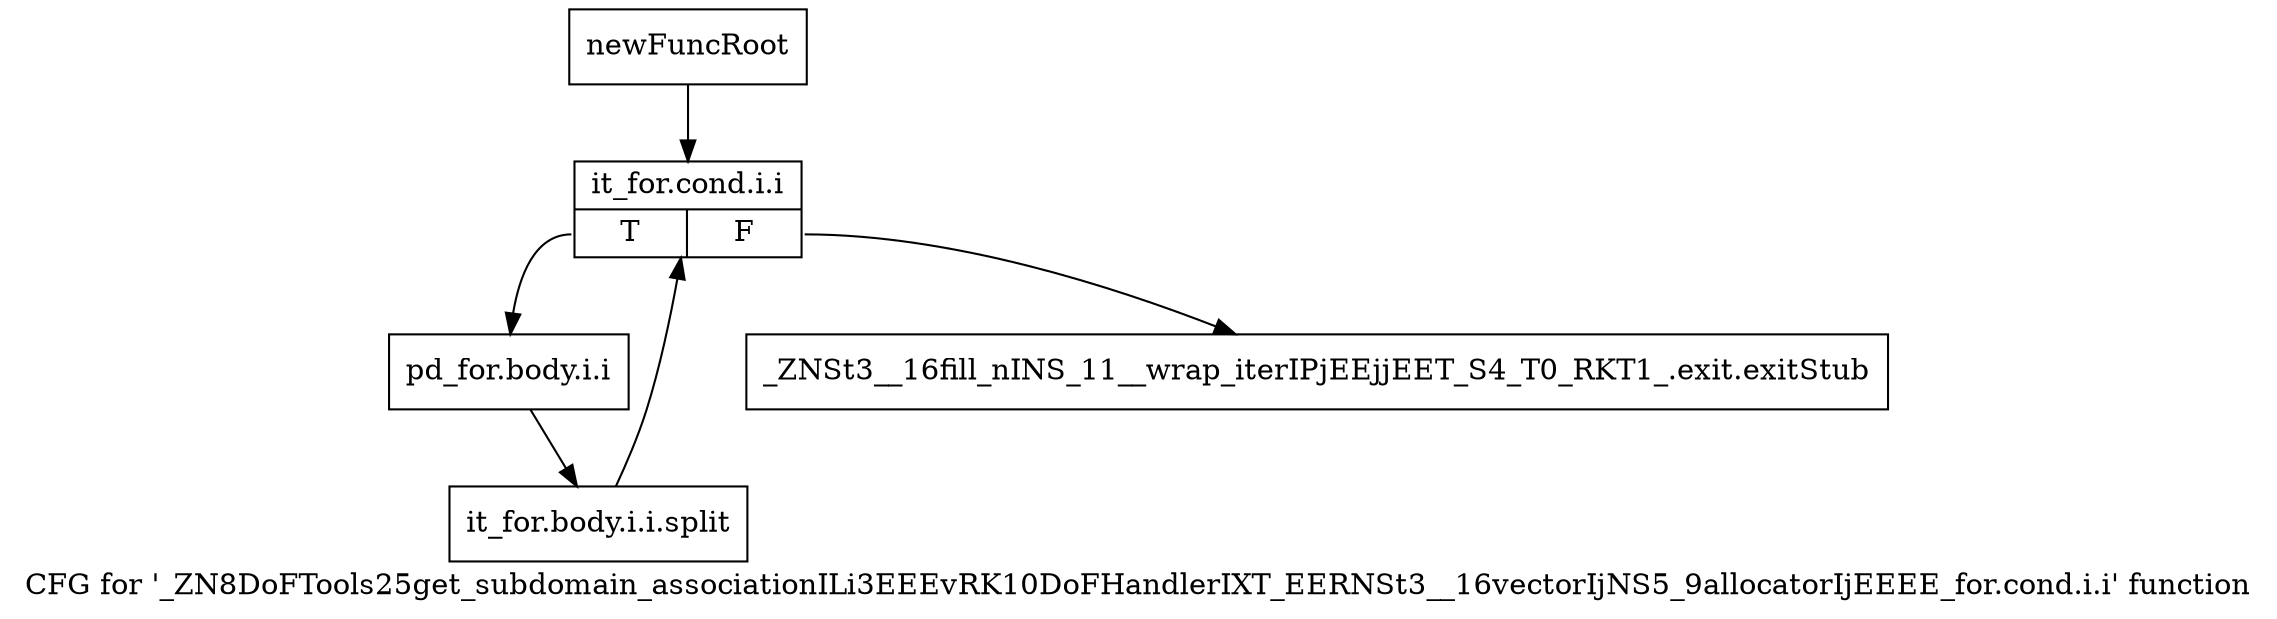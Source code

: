 digraph "CFG for '_ZN8DoFTools25get_subdomain_associationILi3EEEvRK10DoFHandlerIXT_EERNSt3__16vectorIjNS5_9allocatorIjEEEE_for.cond.i.i' function" {
	label="CFG for '_ZN8DoFTools25get_subdomain_associationILi3EEEvRK10DoFHandlerIXT_EERNSt3__16vectorIjNS5_9allocatorIjEEEE_for.cond.i.i' function";

	Node0x8ff0ac0 [shape=record,label="{newFuncRoot}"];
	Node0x8ff0ac0 -> Node0x8ff0b60;
	Node0x8ff0b10 [shape=record,label="{_ZNSt3__16fill_nINS_11__wrap_iterIPjEEjjEET_S4_T0_RKT1_.exit.exitStub}"];
	Node0x8ff0b60 [shape=record,label="{it_for.cond.i.i|{<s0>T|<s1>F}}"];
	Node0x8ff0b60:s0 -> Node0x8ff0bb0;
	Node0x8ff0b60:s1 -> Node0x8ff0b10;
	Node0x8ff0bb0 [shape=record,label="{pd_for.body.i.i}"];
	Node0x8ff0bb0 -> Node0xc54b700;
	Node0xc54b700 [shape=record,label="{it_for.body.i.i.split}"];
	Node0xc54b700 -> Node0x8ff0b60;
}
